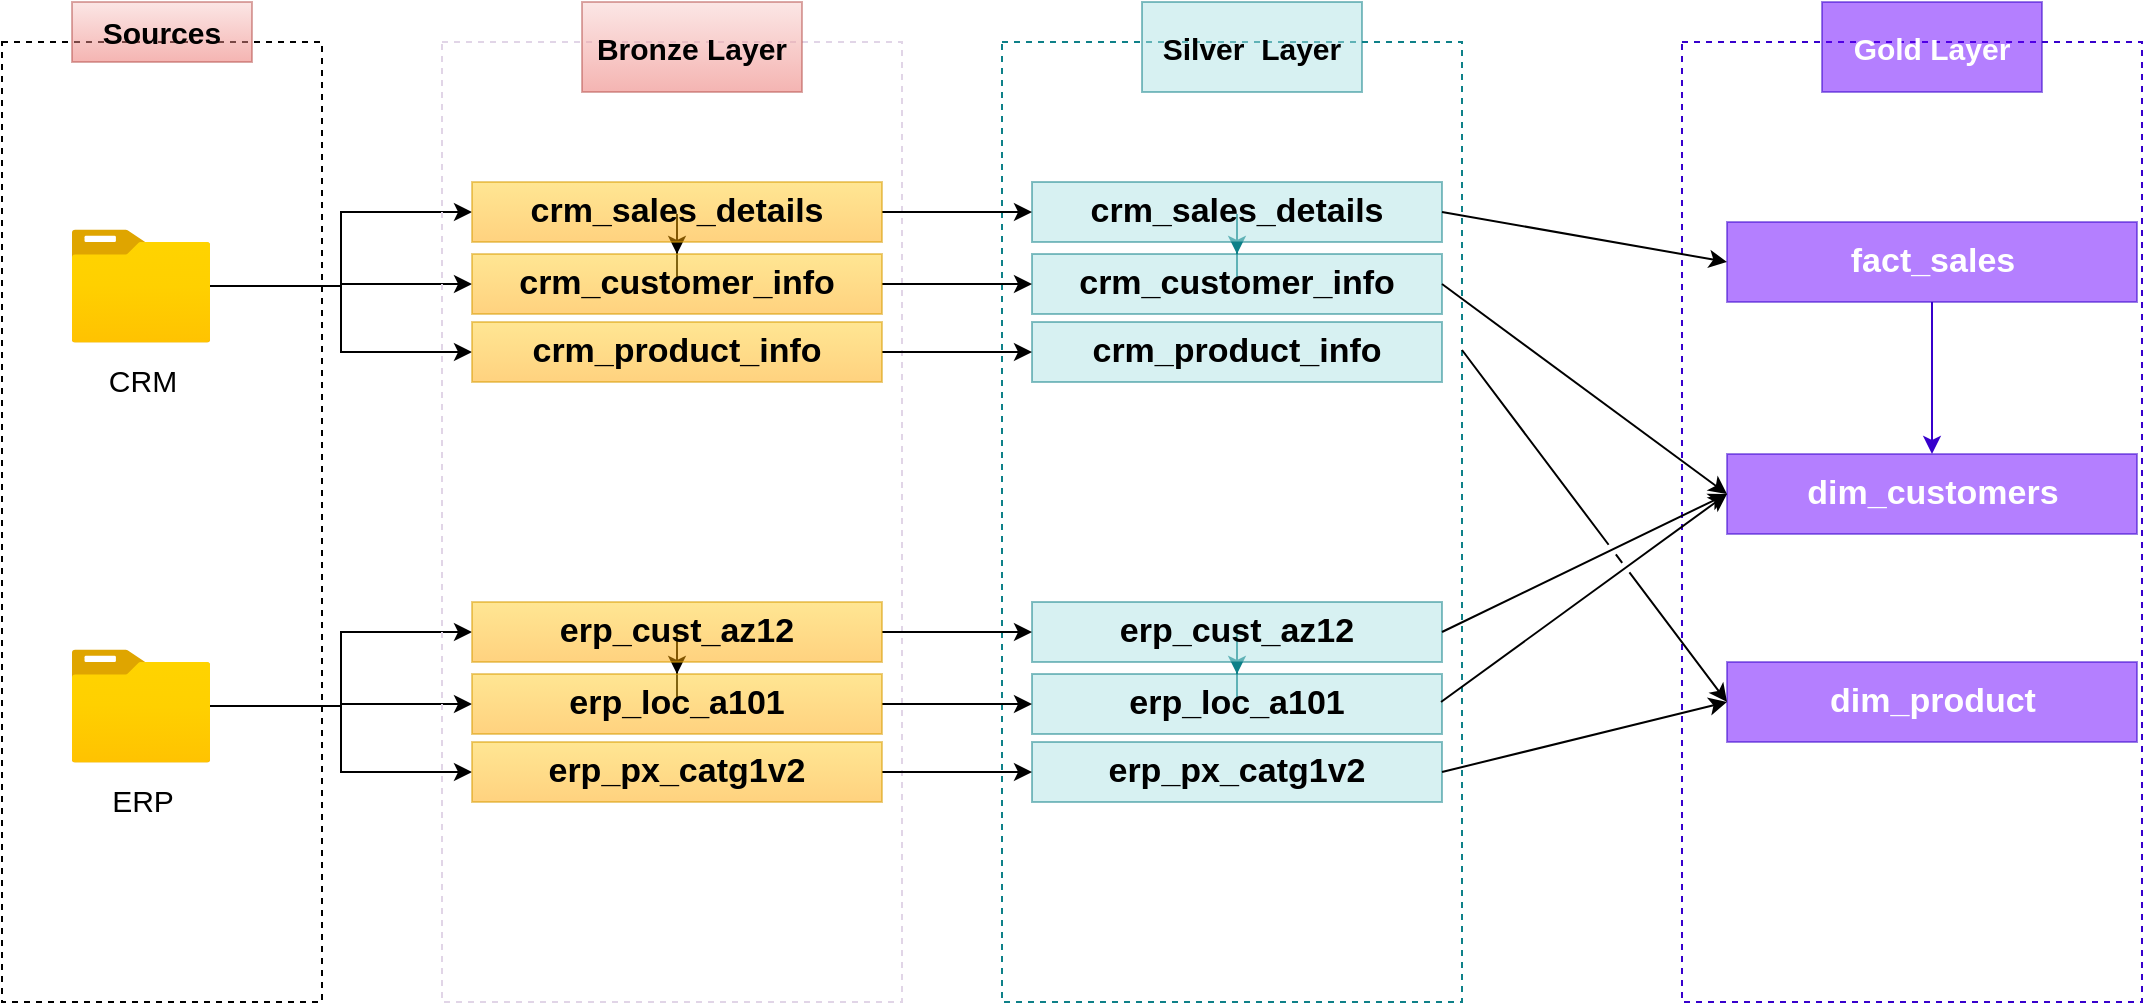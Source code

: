 <mxfile version="28.0.6">
  <diagram name="Page-1" id="6U6kgMGbwUGoAdEP1a-D">
    <mxGraphModel dx="1833" dy="705" grid="1" gridSize="10" guides="1" tooltips="1" connect="1" arrows="1" fold="1" page="1" pageScale="1" pageWidth="850" pageHeight="1100" math="0" shadow="0">
      <root>
        <mxCell id="0" />
        <mxCell id="1" parent="0" />
        <mxCell id="NDT3R4Ue2ZUsVmPJXPDj-1" style="edgeStyle=orthogonalEdgeStyle;rounded=0;orthogonalLoop=1;jettySize=auto;html=1;fontFamily=Helvetica;fontSize=12;fontColor=default;fillColor=#b0e3e6;strokeColor=#0e8088;" parent="1" source="NDT3R4Ue2ZUsVmPJXPDj-4" target="NDT3R4Ue2ZUsVmPJXPDj-5" edge="1">
          <mxGeometry relative="1" as="geometry" />
        </mxCell>
        <mxCell id="NDT3R4Ue2ZUsVmPJXPDj-2" value="" style="rounded=0;whiteSpace=wrap;html=1;dashed=1;fillColor=none;strokeColor=#0e8088;" parent="1" vertex="1">
          <mxGeometry x="-60" y="190" width="230" height="480" as="geometry" />
        </mxCell>
        <mxCell id="NDT3R4Ue2ZUsVmPJXPDj-3" value="&lt;font style=&quot;font-size: 15px;&quot;&gt;&lt;b&gt;Silver&amp;nbsp; Layer&lt;/b&gt;&lt;/font&gt;" style="rounded=0;whiteSpace=wrap;html=1;opacity=50;fillColor=#b0e3e6;strokeColor=#0e8088;" parent="1" vertex="1">
          <mxGeometry x="10" y="170" width="110" height="45" as="geometry" />
        </mxCell>
        <mxCell id="NDT3R4Ue2ZUsVmPJXPDj-4" value="&lt;font style=&quot;font-size: 17px;&quot;&gt;&lt;b&gt;crm_sales_details&lt;/b&gt;&lt;/font&gt;" style="rounded=0;whiteSpace=wrap;html=1;fillStyle=auto;opacity=50;fillColor=#b0e3e6;strokeColor=#0e8088;" parent="1" vertex="1">
          <mxGeometry x="-45" y="260" width="205" height="30" as="geometry" />
        </mxCell>
        <mxCell id="NDT3R4Ue2ZUsVmPJXPDj-5" value="&lt;font style=&quot;font-size: 17px;&quot;&gt;&lt;b&gt;crm_customer_info&lt;/b&gt;&lt;/font&gt;" style="rounded=0;whiteSpace=wrap;html=1;fillStyle=auto;opacity=50;fillColor=#b0e3e6;strokeColor=#0e8088;" parent="1" vertex="1">
          <mxGeometry x="-45" y="296" width="205" height="30" as="geometry" />
        </mxCell>
        <mxCell id="NDT3R4Ue2ZUsVmPJXPDj-6" value="&lt;span style=&quot;font-size: 17px;&quot;&gt;&lt;b&gt;crm_product_info&lt;/b&gt;&lt;/span&gt;" style="rounded=0;whiteSpace=wrap;html=1;fillStyle=auto;opacity=50;fillColor=#b0e3e6;strokeColor=#0e8088;" parent="1" vertex="1">
          <mxGeometry x="-45" y="330" width="205" height="30" as="geometry" />
        </mxCell>
        <mxCell id="NDT3R4Ue2ZUsVmPJXPDj-7" style="edgeStyle=orthogonalEdgeStyle;rounded=0;orthogonalLoop=1;jettySize=auto;html=1;fontFamily=Helvetica;fontSize=12;fontColor=default;fillColor=#b0e3e6;strokeColor=#0e8088;" parent="1" source="NDT3R4Ue2ZUsVmPJXPDj-8" target="NDT3R4Ue2ZUsVmPJXPDj-9" edge="1">
          <mxGeometry relative="1" as="geometry" />
        </mxCell>
        <mxCell id="NDT3R4Ue2ZUsVmPJXPDj-8" value="&lt;font style=&quot;font-size: 17px;&quot;&gt;&lt;b&gt;erp_cust_az12&lt;/b&gt;&lt;/font&gt;" style="rounded=0;whiteSpace=wrap;html=1;fillStyle=auto;opacity=50;fillColor=#b0e3e6;strokeColor=#0e8088;" parent="1" vertex="1">
          <mxGeometry x="-45" y="470" width="205" height="30" as="geometry" />
        </mxCell>
        <mxCell id="NDT3R4Ue2ZUsVmPJXPDj-9" value="&lt;font style=&quot;font-size: 17px;&quot;&gt;&lt;b&gt;erp_loc_a101&lt;/b&gt;&lt;/font&gt;" style="rounded=0;whiteSpace=wrap;html=1;fillStyle=auto;opacity=50;fillColor=#b0e3e6;strokeColor=#0e8088;" parent="1" vertex="1">
          <mxGeometry x="-45" y="506" width="205" height="30" as="geometry" />
        </mxCell>
        <mxCell id="NDT3R4Ue2ZUsVmPJXPDj-10" value="&lt;span style=&quot;font-size: 17px;&quot;&gt;&lt;b&gt;erp_px_catg1v2&lt;/b&gt;&lt;/span&gt;" style="rounded=0;whiteSpace=wrap;html=1;fillStyle=auto;opacity=50;fillColor=#b0e3e6;strokeColor=#0e8088;" parent="1" vertex="1">
          <mxGeometry x="-45" y="540" width="205" height="30" as="geometry" />
        </mxCell>
        <mxCell id="Xdz14TQxOLBDT99SR0KR-6" value="" style="rounded=0;whiteSpace=wrap;html=1;fillColor=none;dashed=1;" parent="1" vertex="1">
          <mxGeometry x="-560" y="190" width="160" height="480" as="geometry" />
        </mxCell>
        <mxCell id="Xdz14TQxOLBDT99SR0KR-7" value="&lt;font style=&quot;font-size: 15px;&quot;&gt;&lt;b&gt;Sources&lt;/b&gt;&lt;/font&gt;" style="rounded=0;whiteSpace=wrap;html=1;strokeColor=#b85450;fillColor=#f8cecc;gradientColor=#ea6b66;opacity=50;" parent="1" vertex="1">
          <mxGeometry x="-525" y="170" width="90" height="30" as="geometry" />
        </mxCell>
        <mxCell id="Xdz14TQxOLBDT99SR0KR-16" style="edgeStyle=orthogonalEdgeStyle;rounded=0;orthogonalLoop=1;jettySize=auto;html=1;fontFamily=Helvetica;fontSize=12;fontColor=default;" parent="1" source="Xdz14TQxOLBDT99SR0KR-12" target="Xdz14TQxOLBDT99SR0KR-13" edge="1">
          <mxGeometry relative="1" as="geometry" />
        </mxCell>
        <mxCell id="Xdz14TQxOLBDT99SR0KR-17" style="edgeStyle=orthogonalEdgeStyle;rounded=0;orthogonalLoop=1;jettySize=auto;html=1;fontFamily=Helvetica;fontSize=12;fontColor=default;" parent="1" source="Xdz14TQxOLBDT99SR0KR-8" target="Xdz14TQxOLBDT99SR0KR-13" edge="1">
          <mxGeometry relative="1" as="geometry" />
        </mxCell>
        <mxCell id="Xdz14TQxOLBDT99SR0KR-18" style="edgeStyle=orthogonalEdgeStyle;rounded=0;orthogonalLoop=1;jettySize=auto;html=1;fontFamily=Helvetica;fontSize=12;fontColor=default;" parent="1" source="Xdz14TQxOLBDT99SR0KR-8" target="Xdz14TQxOLBDT99SR0KR-12" edge="1">
          <mxGeometry relative="1" as="geometry" />
        </mxCell>
        <mxCell id="Xdz14TQxOLBDT99SR0KR-19" style="edgeStyle=orthogonalEdgeStyle;rounded=0;orthogonalLoop=1;jettySize=auto;html=1;entryX=0;entryY=0.5;entryDx=0;entryDy=0;fontFamily=Helvetica;fontSize=12;fontColor=default;" parent="1" source="Xdz14TQxOLBDT99SR0KR-8" target="Xdz14TQxOLBDT99SR0KR-14" edge="1">
          <mxGeometry relative="1" as="geometry" />
        </mxCell>
        <mxCell id="Xdz14TQxOLBDT99SR0KR-8" value="&lt;font style=&quot;font-size: 15px;&quot;&gt;CRM&lt;/font&gt;" style="image;aspect=fixed;html=1;points=[];align=center;fontSize=12;image=img/lib/azure2/general/Folder_Blank.svg;" parent="1" vertex="1">
          <mxGeometry x="-525" y="280" width="69" height="64" as="geometry" />
        </mxCell>
        <mxCell id="Xdz14TQxOLBDT99SR0KR-28" style="edgeStyle=orthogonalEdgeStyle;rounded=0;orthogonalLoop=1;jettySize=auto;html=1;entryX=0;entryY=0.5;entryDx=0;entryDy=0;fontFamily=Helvetica;fontSize=12;fontColor=default;" parent="1" source="Xdz14TQxOLBDT99SR0KR-9" target="Xdz14TQxOLBDT99SR0KR-26" edge="1">
          <mxGeometry relative="1" as="geometry" />
        </mxCell>
        <mxCell id="Xdz14TQxOLBDT99SR0KR-29" style="edgeStyle=orthogonalEdgeStyle;rounded=0;orthogonalLoop=1;jettySize=auto;html=1;fontFamily=Helvetica;fontSize=12;fontColor=default;" parent="1" source="Xdz14TQxOLBDT99SR0KR-9" target="Xdz14TQxOLBDT99SR0KR-25" edge="1">
          <mxGeometry relative="1" as="geometry" />
        </mxCell>
        <mxCell id="Xdz14TQxOLBDT99SR0KR-30" style="edgeStyle=orthogonalEdgeStyle;rounded=0;orthogonalLoop=1;jettySize=auto;html=1;entryX=0;entryY=0.5;entryDx=0;entryDy=0;fontFamily=Helvetica;fontSize=12;fontColor=default;" parent="1" source="Xdz14TQxOLBDT99SR0KR-9" target="Xdz14TQxOLBDT99SR0KR-27" edge="1">
          <mxGeometry relative="1" as="geometry" />
        </mxCell>
        <mxCell id="Xdz14TQxOLBDT99SR0KR-9" value="&lt;font style=&quot;font-size: 15px;&quot;&gt;ERP&lt;/font&gt;" style="image;aspect=fixed;html=1;points=[];align=center;fontSize=12;image=img/lib/azure2/general/Folder_Blank.svg;" parent="1" vertex="1">
          <mxGeometry x="-525" y="490" width="69" height="64" as="geometry" />
        </mxCell>
        <mxCell id="Xdz14TQxOLBDT99SR0KR-10" value="" style="rounded=0;whiteSpace=wrap;html=1;dashed=1;fillColor=none;fontColor=#ffffff;strokeColor=#E1D5E7;" parent="1" vertex="1">
          <mxGeometry x="-340" y="190" width="230" height="480" as="geometry" />
        </mxCell>
        <mxCell id="Xdz14TQxOLBDT99SR0KR-11" value="&lt;font style=&quot;font-size: 15px;&quot;&gt;&lt;b&gt;Bronze Layer&lt;/b&gt;&lt;/font&gt;" style="rounded=0;whiteSpace=wrap;html=1;fillColor=#f8cecc;strokeColor=#b85450;opacity=50;gradientColor=#ea6b66;" parent="1" vertex="1">
          <mxGeometry x="-270" y="170" width="110" height="45" as="geometry" />
        </mxCell>
        <mxCell id="NDT3R4Ue2ZUsVmPJXPDj-13" style="edgeStyle=orthogonalEdgeStyle;rounded=0;orthogonalLoop=1;jettySize=auto;html=1;entryX=0;entryY=0.5;entryDx=0;entryDy=0;" parent="1" source="Xdz14TQxOLBDT99SR0KR-12" target="NDT3R4Ue2ZUsVmPJXPDj-4" edge="1">
          <mxGeometry relative="1" as="geometry" />
        </mxCell>
        <mxCell id="Xdz14TQxOLBDT99SR0KR-12" value="&lt;font style=&quot;font-size: 17px;&quot;&gt;&lt;b&gt;crm_sales_details&lt;/b&gt;&lt;/font&gt;" style="rounded=0;whiteSpace=wrap;html=1;fillStyle=auto;fillColor=#ffcd28;gradientColor=#ffa500;strokeColor=#d79b00;opacity=50;" parent="1" vertex="1">
          <mxGeometry x="-325" y="260" width="205" height="30" as="geometry" />
        </mxCell>
        <mxCell id="NDT3R4Ue2ZUsVmPJXPDj-12" style="edgeStyle=orthogonalEdgeStyle;rounded=0;orthogonalLoop=1;jettySize=auto;html=1;entryX=0;entryY=0.5;entryDx=0;entryDy=0;" parent="1" source="Xdz14TQxOLBDT99SR0KR-13" target="NDT3R4Ue2ZUsVmPJXPDj-5" edge="1">
          <mxGeometry relative="1" as="geometry" />
        </mxCell>
        <mxCell id="Xdz14TQxOLBDT99SR0KR-13" value="&lt;font style=&quot;font-size: 17px;&quot;&gt;&lt;b&gt;crm_customer_info&lt;/b&gt;&lt;/font&gt;" style="rounded=0;whiteSpace=wrap;html=1;fillStyle=auto;fillColor=#ffcd28;gradientColor=#ffa500;strokeColor=#d79b00;opacity=50;" parent="1" vertex="1">
          <mxGeometry x="-325" y="296" width="205" height="30" as="geometry" />
        </mxCell>
        <mxCell id="NDT3R4Ue2ZUsVmPJXPDj-15" style="edgeStyle=orthogonalEdgeStyle;rounded=0;orthogonalLoop=1;jettySize=auto;html=1;entryX=0;entryY=0.5;entryDx=0;entryDy=0;" parent="1" source="Xdz14TQxOLBDT99SR0KR-14" target="NDT3R4Ue2ZUsVmPJXPDj-6" edge="1">
          <mxGeometry relative="1" as="geometry" />
        </mxCell>
        <mxCell id="Xdz14TQxOLBDT99SR0KR-14" value="&lt;span style=&quot;font-size: 17px;&quot;&gt;&lt;b&gt;crm_product_info&lt;/b&gt;&lt;/span&gt;" style="rounded=0;whiteSpace=wrap;html=1;fillStyle=auto;fillColor=#ffcd28;gradientColor=#ffa500;strokeColor=#d79b00;opacity=50;" parent="1" vertex="1">
          <mxGeometry x="-325" y="330" width="205" height="30" as="geometry" />
        </mxCell>
        <mxCell id="Xdz14TQxOLBDT99SR0KR-24" style="edgeStyle=orthogonalEdgeStyle;rounded=0;orthogonalLoop=1;jettySize=auto;html=1;fontFamily=Helvetica;fontSize=12;fontColor=default;" parent="1" source="Xdz14TQxOLBDT99SR0KR-25" target="Xdz14TQxOLBDT99SR0KR-26" edge="1">
          <mxGeometry relative="1" as="geometry" />
        </mxCell>
        <mxCell id="NDT3R4Ue2ZUsVmPJXPDj-16" style="edgeStyle=orthogonalEdgeStyle;rounded=0;orthogonalLoop=1;jettySize=auto;html=1;" parent="1" source="Xdz14TQxOLBDT99SR0KR-25" target="NDT3R4Ue2ZUsVmPJXPDj-8" edge="1">
          <mxGeometry relative="1" as="geometry" />
        </mxCell>
        <mxCell id="Xdz14TQxOLBDT99SR0KR-25" value="&lt;font style=&quot;font-size: 17px;&quot;&gt;&lt;b&gt;erp_cust_az12&lt;/b&gt;&lt;/font&gt;" style="rounded=0;whiteSpace=wrap;html=1;fillStyle=auto;fillColor=#ffcd28;gradientColor=#ffa500;strokeColor=#d79b00;opacity=50;" parent="1" vertex="1">
          <mxGeometry x="-325" y="470" width="205" height="30" as="geometry" />
        </mxCell>
        <mxCell id="NDT3R4Ue2ZUsVmPJXPDj-17" style="edgeStyle=orthogonalEdgeStyle;rounded=0;orthogonalLoop=1;jettySize=auto;html=1;" parent="1" source="Xdz14TQxOLBDT99SR0KR-26" target="NDT3R4Ue2ZUsVmPJXPDj-9" edge="1">
          <mxGeometry relative="1" as="geometry" />
        </mxCell>
        <mxCell id="Xdz14TQxOLBDT99SR0KR-26" value="&lt;font style=&quot;font-size: 17px;&quot;&gt;&lt;b&gt;erp_loc_a101&lt;/b&gt;&lt;/font&gt;" style="rounded=0;whiteSpace=wrap;html=1;fillStyle=auto;fillColor=#ffcd28;gradientColor=#ffa500;strokeColor=#d79b00;opacity=50;" parent="1" vertex="1">
          <mxGeometry x="-325" y="506" width="205" height="30" as="geometry" />
        </mxCell>
        <mxCell id="NDT3R4Ue2ZUsVmPJXPDj-18" style="edgeStyle=orthogonalEdgeStyle;rounded=0;orthogonalLoop=1;jettySize=auto;html=1;entryX=0;entryY=0.5;entryDx=0;entryDy=0;" parent="1" source="Xdz14TQxOLBDT99SR0KR-27" target="NDT3R4Ue2ZUsVmPJXPDj-10" edge="1">
          <mxGeometry relative="1" as="geometry" />
        </mxCell>
        <mxCell id="Xdz14TQxOLBDT99SR0KR-27" value="&lt;span style=&quot;font-size: 17px;&quot;&gt;&lt;b&gt;erp_px_catg1v2&lt;/b&gt;&lt;/span&gt;" style="rounded=0;whiteSpace=wrap;html=1;fillStyle=auto;fillColor=#ffcd28;gradientColor=#ffa500;strokeColor=#d79b00;opacity=50;" parent="1" vertex="1">
          <mxGeometry x="-325" y="540" width="205" height="30" as="geometry" />
        </mxCell>
        <mxCell id="WLhkxDk-jvtt-Msqtq3V-1" style="edgeStyle=orthogonalEdgeStyle;rounded=0;orthogonalLoop=1;jettySize=auto;html=1;fontFamily=Helvetica;fontSize=12;fontColor=default;fillColor=#6a00ff;strokeColor=#3700CC;" edge="1" parent="1" source="WLhkxDk-jvtt-Msqtq3V-4" target="WLhkxDk-jvtt-Msqtq3V-5">
          <mxGeometry relative="1" as="geometry" />
        </mxCell>
        <mxCell id="WLhkxDk-jvtt-Msqtq3V-2" value="" style="rounded=0;whiteSpace=wrap;html=1;dashed=1;fillColor=none;strokeColor=#3700CC;fontColor=#ffffff;" vertex="1" parent="1">
          <mxGeometry x="280" y="190" width="230" height="480" as="geometry" />
        </mxCell>
        <mxCell id="WLhkxDk-jvtt-Msqtq3V-3" value="&lt;font style=&quot;font-size: 15px;&quot;&gt;&lt;b&gt;Gold Layer&lt;/b&gt;&lt;/font&gt;" style="rounded=0;whiteSpace=wrap;html=1;opacity=50;fillColor=#6a00ff;strokeColor=#3700CC;fontColor=#ffffff;" vertex="1" parent="1">
          <mxGeometry x="350" y="170" width="110" height="45" as="geometry" />
        </mxCell>
        <mxCell id="WLhkxDk-jvtt-Msqtq3V-4" value="&lt;span style=&quot;font-size: 17px;&quot;&gt;&lt;b&gt;fact_sales&lt;/b&gt;&lt;/span&gt;" style="rounded=0;whiteSpace=wrap;html=1;fillStyle=auto;opacity=50;fillColor=#6a00ff;strokeColor=#3700CC;fontColor=#ffffff;" vertex="1" parent="1">
          <mxGeometry x="302.5" y="280" width="205" height="40" as="geometry" />
        </mxCell>
        <mxCell id="WLhkxDk-jvtt-Msqtq3V-5" value="&lt;span style=&quot;font-size: 17px;&quot;&gt;&lt;b&gt;dim_customers&lt;/b&gt;&lt;/span&gt;" style="rounded=0;whiteSpace=wrap;html=1;fillStyle=auto;opacity=50;fillColor=#6a00ff;strokeColor=#3700CC;fontColor=#ffffff;" vertex="1" parent="1">
          <mxGeometry x="302.5" y="396" width="205" height="40" as="geometry" />
        </mxCell>
        <mxCell id="WLhkxDk-jvtt-Msqtq3V-6" value="&lt;span style=&quot;font-size: 17px;&quot;&gt;&lt;b&gt;dim_product&lt;/b&gt;&lt;/span&gt;" style="rounded=0;whiteSpace=wrap;html=1;fillStyle=auto;opacity=50;fillColor=#6a00ff;strokeColor=#3700CC;fontColor=#ffffff;" vertex="1" parent="1">
          <mxGeometry x="302.5" y="500" width="205" height="40" as="geometry" />
        </mxCell>
        <mxCell id="WLhkxDk-jvtt-Msqtq3V-12" value="" style="endArrow=classic;html=1;rounded=0;exitX=1;exitY=0.5;exitDx=0;exitDy=0;entryX=0;entryY=0.5;entryDx=0;entryDy=0;" edge="1" parent="1" source="NDT3R4Ue2ZUsVmPJXPDj-4" target="WLhkxDk-jvtt-Msqtq3V-4">
          <mxGeometry width="50" height="50" relative="1" as="geometry">
            <mxPoint x="150" y="290" as="sourcePoint" />
            <mxPoint x="200" y="240" as="targetPoint" />
          </mxGeometry>
        </mxCell>
        <mxCell id="WLhkxDk-jvtt-Msqtq3V-13" value="" style="endArrow=classic;html=1;rounded=0;entryX=0;entryY=0.5;entryDx=0;entryDy=0;exitX=1;exitY=0.5;exitDx=0;exitDy=0;jumpStyle=gap;" edge="1" parent="1" source="NDT3R4Ue2ZUsVmPJXPDj-5" target="WLhkxDk-jvtt-Msqtq3V-5">
          <mxGeometry width="50" height="50" relative="1" as="geometry">
            <mxPoint x="190" y="320" as="sourcePoint" />
            <mxPoint x="232.5" y="344" as="targetPoint" />
          </mxGeometry>
        </mxCell>
        <mxCell id="WLhkxDk-jvtt-Msqtq3V-14" value="" style="endArrow=classic;html=1;rounded=0;entryX=0;entryY=0.5;entryDx=0;entryDy=0;exitX=1;exitY=0.5;exitDx=0;exitDy=0;jumpStyle=gap;" edge="1" parent="1" target="WLhkxDk-jvtt-Msqtq3V-5">
          <mxGeometry width="50" height="50" relative="1" as="geometry">
            <mxPoint x="159.5" y="520" as="sourcePoint" />
            <mxPoint x="232.5" y="625" as="targetPoint" />
          </mxGeometry>
        </mxCell>
        <mxCell id="WLhkxDk-jvtt-Msqtq3V-15" value="" style="endArrow=classic;html=1;rounded=0;entryX=0;entryY=0.5;entryDx=0;entryDy=0;exitX=1;exitY=0.5;exitDx=0;exitDy=0;jumpStyle=gap;" edge="1" parent="1" source="NDT3R4Ue2ZUsVmPJXPDj-8" target="WLhkxDk-jvtt-Msqtq3V-5">
          <mxGeometry width="50" height="50" relative="1" as="geometry">
            <mxPoint x="159" y="500" as="sourcePoint" />
            <mxPoint x="232.5" y="396" as="targetPoint" />
          </mxGeometry>
        </mxCell>
        <mxCell id="WLhkxDk-jvtt-Msqtq3V-16" value="" style="endArrow=classic;html=1;rounded=0;entryX=0;entryY=0.5;entryDx=0;entryDy=0;exitX=1;exitY=0.5;exitDx=0;exitDy=0;jumpStyle=gap;" edge="1" parent="1" target="WLhkxDk-jvtt-Msqtq3V-6">
          <mxGeometry width="50" height="50" relative="1" as="geometry">
            <mxPoint x="170" y="344" as="sourcePoint" />
            <mxPoint x="313" y="449" as="targetPoint" />
          </mxGeometry>
        </mxCell>
        <mxCell id="WLhkxDk-jvtt-Msqtq3V-17" value="" style="endArrow=classic;html=1;rounded=0;entryX=0;entryY=0.5;entryDx=0;entryDy=0;exitX=1;exitY=0.5;exitDx=0;exitDy=0;jumpStyle=gap;" edge="1" parent="1" source="NDT3R4Ue2ZUsVmPJXPDj-10" target="WLhkxDk-jvtt-Msqtq3V-6">
          <mxGeometry width="50" height="50" relative="1" as="geometry">
            <mxPoint x="159" y="564" as="sourcePoint" />
            <mxPoint x="302.5" y="460" as="targetPoint" />
          </mxGeometry>
        </mxCell>
      </root>
    </mxGraphModel>
  </diagram>
</mxfile>
